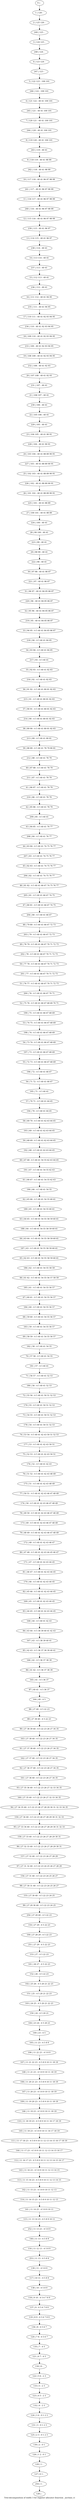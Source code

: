 digraph G {
graph [label="Tree-decomposition of width 3 for register allocator (function _asctime_r)"]
0[label="0 | : "];
1[label="1 | 126 : "];
2[label="2 | 125 126 : "];
3[label="3 | 124 125 : "];
4[label="4 | 123 124 : "];
5[label="5 | 122 123 : 100 101 "];
6[label="6 | 121 122 : 40 41 100 101 "];
7[label="7 | 120 121 : 40 41 100 101 "];
8[label="8 | 119 120 : 40 41 100 101 "];
9[label="9 | 118 119 : 40 41 98 99 "];
10[label="10 | 117 118 : 40 41 96 97 98 99 "];
11[label="11 | 116 117 : 40 41 96 97 98 99 "];
12[label="12 | 115 116 : 40 41 96 97 98 99 "];
13[label="13 | 114 115 : 40 41 96 97 "];
14[label="14 | 113 114 : 40 41 "];
15[label="15 | 112 113 : 40 41 "];
16[label="16 | 111 112 : 40 41 94 95 "];
17[label="17 | 110 111 : 40 41 92 93 94 95 "];
18[label="18 | 109 110 : 40 41 92 93 94 95 "];
19[label="19 | 108 109 : 40 41 92 93 94 95 "];
20[label="20 | 107 108 : 40 41 92 93 "];
21[label="21 | 106 107 : 40 41 "];
22[label="22 | 105 106 : 40 41 "];
23[label="23 | 104 105 : 40 41 90 91 "];
24[label="24 | 103 104 : 40 41 88 89 90 91 "];
25[label="25 | 102 103 : 40 41 88 89 90 91 "];
26[label="26 | 101 102 : 40 41 88 89 90 91 "];
27[label="27 | 100 101 : 40 41 88 89 "];
28[label="28 | 99 100 : 40 41 "];
29[label="29 | 98 99 : 40 41 "];
30[label="30 | 97 98 : 40 41 86 87 "];
31[label="31 | 96 97 : 40 41 84 85 86 87 "];
32[label="32 | 95 96 : 40 41 84 85 86 87 "];
33[label="33 | 94 95 : 4 5 40 41 84 85 86 87 "];
34[label="34 | 93 94 : 4 5 40 41 84 85 "];
35[label="35 | 92 93 : 4 5 40 41 82 83 "];
36[label="36 | 91 92 : 4 5 40 41 80 81 82 83 "];
37[label="37 | 90 91 : 4 5 40 41 80 81 82 83 "];
38[label="38 | 89 90 : 4 5 40 41 80 81 82 83 "];
39[label="39 | 88 89 : 4 5 40 41 78 79 80 81 "];
40[label="40 | 87 88 : 4 5 40 41 78 79 "];
41[label="41 | 86 87 : 4 5 40 41 78 79 "];
42[label="42 | 85 86 : 4 5 40 41 78 79 "];
43[label="43 | 84 85 : 4 5 40 41 76 77 "];
44[label="44 | 83 84 : 4 5 40 41 74 75 76 77 "];
45[label="45 | 82 83 : 4 5 40 41 74 75 76 77 "];
46[label="46 | 81 82 : 4 5 40 41 66 67 74 75 76 77 "];
47[label="47 | 80 81 : 4 5 40 41 66 67 74 75 "];
48[label="48 | 79 80 : 4 5 40 41 66 67 72 73 "];
49[label="49 | 78 79 : 4 5 40 41 66 67 70 71 72 73 "];
50[label="50 | 77 78 : 4 5 40 41 66 67 70 71 72 73 "];
51[label="51 | 76 77 : 4 5 40 41 66 67 70 71 72 73 "];
52[label="52 | 75 76 : 4 5 40 41 66 67 68 69 70 71 "];
53[label="53 | 74 75 : 4 5 40 41 66 67 68 69 "];
54[label="54 | 73 74 : 4 5 40 41 66 67 68 69 "];
55[label="55 | 72 73 : 4 5 40 41 66 67 68 69 "];
56[label="56 | 71 72 : 4 5 40 41 66 67 "];
57[label="57 | 70 71 : 4 5 40 41 64 65 "];
58[label="58 | 69 70 : 4 5 40 41 62 63 64 65 "];
59[label="59 | 68 69 : 4 5 40 41 62 63 64 65 "];
60[label="60 | 67 68 : 4 5 40 41 54 55 62 63 64 65 "];
61[label="61 | 66 67 : 4 5 40 41 54 55 62 63 "];
62[label="62 | 65 66 : 4 5 40 41 54 55 60 61 "];
63[label="63 | 64 65 : 4 5 40 41 54 55 58 59 60 61 "];
64[label="64 | 63 64 : 4 5 40 41 54 55 58 59 60 61 "];
65[label="65 | 62 63 : 4 5 40 41 54 55 58 59 60 61 "];
66[label="66 | 61 62 : 4 5 40 41 54 55 56 57 58 59 "];
67[label="67 | 60 61 : 4 5 40 41 54 55 56 57 "];
68[label="68 | 59 60 : 4 5 40 41 54 55 56 57 "];
69[label="69 | 58 59 : 4 5 40 41 54 55 56 57 "];
70[label="70 | 57 58 : 4 5 40 41 54 55 "];
71[label="71 | 56 57 : 4 5 40 41 52 53 "];
72[label="72 | 55 56 : 4 5 40 41 50 51 52 53 "];
73[label="73 | 54 55 : 4 5 40 41 50 51 52 53 "];
74[label="74 | 53 54 : 4 5 40 41 42 43 50 51 52 53 "];
75[label="75 | 52 53 : 4 5 40 41 42 43 50 51 "];
76[label="76 | 51 52 : 4 5 40 41 42 43 48 49 "];
77[label="77 | 50 51 : 4 5 40 41 42 43 46 47 48 49 "];
78[label="78 | 49 50 : 4 5 40 41 42 43 46 47 48 49 "];
79[label="79 | 48 49 : 4 5 40 41 42 43 46 47 48 49 "];
80[label="80 | 47 48 : 4 5 40 41 42 43 44 45 46 47 "];
81[label="81 | 46 47 : 4 5 40 41 42 43 44 45 "];
82[label="82 | 45 46 : 4 5 40 41 42 43 44 45 "];
83[label="83 | 44 45 : 4 5 40 41 42 43 44 45 "];
84[label="84 | 43 44 : 4 5 38 39 40 41 42 43 "];
85[label="85 | 42 43 : 4 5 36 37 38 39 40 41 "];
86[label="86 | 41 42 : 4 5 36 37 38 39 "];
87[label="87 | 40 41 : 4 5 36 37 "];
88[label="88 | 27 40 : 4 5 22 23 "];
89[label="89 | 27 39 40 : 4 5 22 23 "];
90[label="90 | 27 38 39 40 : 4 5 22 23 26 27 34 35 "];
91[label="91 | 27 37 38 40 : 4 5 22 23 26 27 34 35 "];
92[label="92 | 27 36 37 40 : 4 5 22 23 26 27 34 35 "];
93[label="93 | 27 35 36 40 : 4 5 22 23 26 27 32 33 34 35 "];
94[label="94 | 27 34 35 40 : 4 5 22 23 26 27 28 29 30 31 32 33 34 35 "];
95[label="95 | 27 33 34 40 : 4 5 22 23 26 27 28 29 30 31 32 33 "];
96[label="96 | 27 32 33 40 : 4 5 22 23 26 27 28 29 30 31 "];
97[label="97 | 27 31 32 40 : 4 5 22 23 24 25 26 27 28 29 "];
98[label="98 | 27 30 31 40 : 4 5 22 23 24 25 26 27 "];
99[label="99 | 27 29 30 40 : 4 5 22 23 24 25 "];
100[label="100 | 27 28 29 : 4 5 22 23 "];
101[label="101 | 26 27 : 4 5 22 23 "];
102[label="102 | 25 26 : 4 5 20 21 22 23 "];
103[label="103 | 24 25 : 4 5 20 21 22 23 "];
104[label="104 | 23 24 : 4 5 20 21 "];
105[label="105 | 11 23 : 4 5 8 9 "];
106[label="106 | 11 22 23 : 4 5 8 9 "];
107[label="107 | 11 21 22 23 : 4 5 8 9 10 11 18 19 "];
108[label="108 | 11 20 21 23 : 4 5 8 9 10 11 18 19 "];
109[label="109 | 11 19 20 23 : 4 5 8 9 10 11 18 19 "];
110[label="110 | 11 18 19 23 : 4 5 8 9 10 11 16 17 18 19 "];
111[label="111 | 11 17 18 23 : 4 5 8 9 10 11 12 13 14 15 16 17 18 19 "];
112[label="112 | 11 16 17 23 : 4 5 8 9 10 11 12 13 14 15 16 17 "];
113[label="113 | 11 15 16 23 : 4 5 8 9 10 11 12 13 14 15 "];
114[label="114 | 11 14 15 23 : 4 5 8 9 10 11 12 13 "];
115[label="115 | 11 13 14 23 : 4 5 8 9 10 11 "];
116[label="116 | 11 12 13 : 4 5 8 9 "];
117[label="117 | 10 11 : 4 5 8 9 "];
118[label="118 | 9 10 : 4 5 6 7 8 9 "];
119[label="119 | 8 9 : 4 5 6 7 8 9 "];
120[label="120 | 7 8 : 4 5 6 7 "];
121[label="121 | 6 7 : 4 5 "];
122[label="122 | 5 6 : 2 3 "];
123[label="123 | 4 5 : 2 3 "];
124[label="124 | 3 4 : 0 1 2 3 "];
125[label="125 | 2 3 : 0 1 2 3 "];
126[label="126 | 1 2 : 0 1 "];
127[label="127 | 0 1 : "];
128[label="128 | : "];
129[label="129 | 1 : "];
130[label="130 | 2 : 0 1 "];
131[label="131 | 3 : 0 1 2 3 "];
132[label="132 | 4 : 2 3 "];
133[label="133 | 5 : 2 3 "];
134[label="134 | 6 : "];
135[label="135 | 7 : 4 5 "];
136[label="136 | 8 : 4 5 6 7 "];
137[label="137 | 9 : 4 5 6 7 8 9 "];
138[label="138 | 10 : 4 5 8 9 "];
139[label="139 | 11 : 4 5 8 9 "];
140[label="140 | 11 13 : 4 5 8 9 "];
141[label="141 | 11 14 23 : 4 5 8 9 10 11 "];
142[label="142 | 11 15 23 : 4 5 8 9 10 11 12 13 "];
143[label="143 | 11 16 23 : 4 5 8 9 10 11 12 13 14 15 "];
144[label="144 | 11 17 23 : 4 5 8 9 10 11 12 13 14 15 16 17 "];
145[label="145 | 11 18 23 : 4 5 8 9 10 11 16 17 18 19 "];
146[label="146 | 11 19 23 : 4 5 8 9 10 11 18 19 "];
147[label="147 | 11 20 23 : 4 5 8 9 10 11 18 19 "];
148[label="148 | 11 21 23 : 4 5 8 9 10 11 18 19 "];
149[label="149 | 23 : 4 5 "];
150[label="150 | 24 : 4 5 20 21 "];
151[label="151 | 25 : 4 5 20 21 22 23 "];
152[label="152 | 26 : 4 5 22 23 "];
153[label="153 | 27 : 4 5 22 23 "];
154[label="154 | 27 29 : 4 5 22 23 "];
155[label="155 | 27 30 40 : 4 5 22 23 24 25 "];
156[label="156 | 27 31 40 : 4 5 22 23 24 25 26 27 "];
157[label="157 | 27 32 40 : 4 5 22 23 26 27 28 29 "];
158[label="158 | 27 33 40 : 4 5 22 23 26 27 28 29 30 31 "];
159[label="159 | 27 34 40 : 4 5 22 23 26 27 28 29 30 31 32 33 "];
160[label="160 | 27 35 40 : 4 5 22 23 26 27 32 33 34 35 "];
161[label="161 | 27 36 40 : 4 5 22 23 26 27 34 35 "];
162[label="162 | 27 37 40 : 4 5 22 23 26 27 34 35 "];
163[label="163 | 27 38 40 : 4 5 22 23 26 27 34 35 "];
164[label="164 | 40 : 4 5 "];
165[label="165 | 41 : 4 5 36 37 "];
166[label="166 | 42 : 4 5 36 37 38 39 "];
167[label="167 | 43 : 4 5 38 39 40 41 "];
168[label="168 | 44 : 4 5 40 41 42 43 "];
169[label="169 | 45 : 4 5 40 41 42 43 44 45 "];
170[label="170 | 46 : 4 5 40 41 42 43 44 45 "];
171[label="171 | 47 : 4 5 40 41 42 43 44 45 "];
172[label="172 | 48 : 4 5 40 41 42 43 46 47 "];
173[label="173 | 49 : 4 5 40 41 42 43 46 47 48 49 "];
174[label="174 | 50 : 4 5 40 41 42 43 46 47 48 49 "];
175[label="175 | 51 : 4 5 40 41 42 43 48 49 "];
176[label="176 | 52 : 4 5 40 41 42 43 "];
177[label="177 | 53 : 4 5 40 41 42 43 50 51 "];
178[label="178 | 54 : 4 5 40 41 50 51 52 53 "];
179[label="179 | 55 : 4 5 40 41 50 51 52 53 "];
180[label="180 | 56 : 4 5 40 41 52 53 "];
181[label="181 | 57 : 4 5 40 41 "];
182[label="182 | 58 : 4 5 40 41 54 55 "];
183[label="183 | 59 : 4 5 40 41 54 55 56 57 "];
184[label="184 | 60 : 4 5 40 41 54 55 56 57 "];
185[label="185 | 61 : 4 5 40 41 54 55 56 57 "];
186[label="186 | 62 : 4 5 40 41 54 55 58 59 "];
187[label="187 | 63 : 4 5 40 41 54 55 58 59 60 61 "];
188[label="188 | 64 : 4 5 40 41 54 55 58 59 60 61 "];
189[label="189 | 65 : 4 5 40 41 54 55 60 61 "];
190[label="190 | 66 : 4 5 40 41 54 55 "];
191[label="191 | 67 : 4 5 40 41 54 55 62 63 "];
192[label="192 | 68 : 4 5 40 41 62 63 64 65 "];
193[label="193 | 69 : 4 5 40 41 62 63 64 65 "];
194[label="194 | 70 : 4 5 40 41 64 65 "];
195[label="195 | 71 : 4 5 40 41 "];
196[label="196 | 72 : 4 5 40 41 66 67 "];
197[label="197 | 73 : 4 5 40 41 66 67 68 69 "];
198[label="198 | 74 : 4 5 40 41 66 67 68 69 "];
199[label="199 | 75 : 4 5 40 41 66 67 68 69 "];
200[label="200 | 76 : 4 5 40 41 66 67 70 71 "];
201[label="201 | 77 : 4 5 40 41 66 67 70 71 72 73 "];
202[label="202 | 78 : 4 5 40 41 66 67 70 71 72 73 "];
203[label="203 | 79 : 4 5 40 41 66 67 72 73 "];
204[label="204 | 80 : 4 5 40 41 66 67 "];
205[label="205 | 81 : 4 5 40 41 66 67 74 75 "];
206[label="206 | 82 : 4 5 40 41 74 75 76 77 "];
207[label="207 | 83 : 4 5 40 41 74 75 76 77 "];
208[label="208 | 84 : 4 5 40 41 76 77 "];
209[label="209 | 85 : 4 5 40 41 "];
210[label="210 | 86 : 4 5 40 41 78 79 "];
211[label="211 | 87 : 4 5 40 41 78 79 "];
212[label="212 | 88 : 4 5 40 41 78 79 "];
213[label="213 | 89 : 4 5 40 41 80 81 "];
214[label="214 | 90 : 4 5 40 41 80 81 82 83 "];
215[label="215 | 91 : 4 5 40 41 80 81 82 83 "];
216[label="216 | 92 : 4 5 40 41 82 83 "];
217[label="217 | 93 : 4 5 40 41 "];
218[label="218 | 94 : 4 5 40 41 84 85 "];
219[label="219 | 95 : 40 41 84 85 86 87 "];
220[label="220 | 96 : 40 41 84 85 86 87 "];
221[label="221 | 97 : 40 41 86 87 "];
222[label="222 | 98 : 40 41 "];
223[label="223 | 99 : 40 41 "];
224[label="224 | 100 : 40 41 "];
225[label="225 | 101 : 40 41 88 89 "];
226[label="226 | 102 : 40 41 88 89 90 91 "];
227[label="227 | 103 : 40 41 88 89 90 91 "];
228[label="228 | 104 : 40 41 90 91 "];
229[label="229 | 105 : 40 41 "];
230[label="230 | 106 : 40 41 "];
231[label="231 | 107 : 40 41 "];
232[label="232 | 108 : 40 41 92 93 "];
233[label="233 | 109 : 40 41 92 93 94 95 "];
234[label="234 | 110 : 40 41 92 93 94 95 "];
235[label="235 | 111 : 40 41 94 95 "];
236[label="236 | 112 : 40 41 "];
237[label="237 | 113 : 40 41 "];
238[label="238 | 114 : 40 41 "];
239[label="239 | 115 : 40 41 96 97 "];
240[label="240 | 116 : 40 41 96 97 98 99 "];
241[label="241 | 117 : 40 41 96 97 98 99 "];
242[label="242 | 118 : 40 41 98 99 "];
243[label="243 | 119 : 40 41 "];
244[label="244 | 120 : 40 41 100 101 "];
245[label="245 | 121 : 40 41 100 101 "];
246[label="246 | 122 : 100 101 "];
247[label="247 | 123 : "];
248[label="248 | 124 : "];
249[label="249 | 125 : "];
250[label="250 | 27 29 40 : 4 5 22 23 "];
251[label="251 | 27 29 : 4 5 22 23 "];
252[label="252 | 11 13 23 : 4 5 8 9 "];
253[label="253 | 11 13 : 4 5 8 9 "];
254[label="254 | 1 : "];
0->1 ;
1->2 ;
88->89 ;
89->90 ;
105->106 ;
106->107 ;
129->127 ;
126->129 ;
130->126 ;
125->130 ;
131->125 ;
124->131 ;
132->124 ;
123->132 ;
133->123 ;
122->133 ;
134->122 ;
121->134 ;
135->121 ;
120->135 ;
136->120 ;
119->136 ;
137->119 ;
118->137 ;
138->118 ;
117->138 ;
139->117 ;
140->116 ;
141->115 ;
114->141 ;
142->114 ;
113->142 ;
143->113 ;
112->143 ;
144->112 ;
111->144 ;
145->111 ;
110->145 ;
146->110 ;
109->146 ;
147->109 ;
108->147 ;
148->108 ;
107->148 ;
149->105 ;
104->149 ;
150->104 ;
103->150 ;
151->103 ;
102->151 ;
152->102 ;
101->152 ;
153->101 ;
154->100 ;
155->99 ;
98->155 ;
156->98 ;
97->156 ;
157->97 ;
96->157 ;
158->96 ;
95->158 ;
159->95 ;
94->159 ;
160->94 ;
93->160 ;
161->93 ;
92->161 ;
162->92 ;
91->162 ;
163->91 ;
90->163 ;
164->88 ;
87->164 ;
165->87 ;
86->165 ;
166->86 ;
85->166 ;
167->85 ;
84->167 ;
168->84 ;
83->168 ;
169->83 ;
82->169 ;
170->82 ;
81->170 ;
171->81 ;
80->171 ;
172->80 ;
79->172 ;
173->79 ;
78->173 ;
174->78 ;
77->174 ;
175->77 ;
76->175 ;
176->76 ;
75->176 ;
177->75 ;
74->177 ;
178->74 ;
73->178 ;
179->73 ;
72->179 ;
180->72 ;
71->180 ;
181->71 ;
70->181 ;
182->70 ;
69->182 ;
183->69 ;
68->183 ;
184->68 ;
67->184 ;
185->67 ;
66->185 ;
186->66 ;
65->186 ;
187->65 ;
64->187 ;
188->64 ;
63->188 ;
189->63 ;
62->189 ;
190->62 ;
61->190 ;
191->61 ;
60->191 ;
192->60 ;
59->192 ;
193->59 ;
58->193 ;
194->58 ;
57->194 ;
195->57 ;
56->195 ;
196->56 ;
55->196 ;
197->55 ;
54->197 ;
198->54 ;
53->198 ;
199->53 ;
52->199 ;
200->52 ;
51->200 ;
201->51 ;
50->201 ;
202->50 ;
49->202 ;
203->49 ;
48->203 ;
204->48 ;
47->204 ;
205->47 ;
46->205 ;
206->46 ;
45->206 ;
207->45 ;
44->207 ;
208->44 ;
43->208 ;
209->43 ;
42->209 ;
210->42 ;
41->210 ;
211->41 ;
40->211 ;
212->40 ;
39->212 ;
213->39 ;
38->213 ;
214->38 ;
37->214 ;
215->37 ;
36->215 ;
216->36 ;
35->216 ;
217->35 ;
34->217 ;
218->34 ;
33->218 ;
219->33 ;
32->219 ;
220->32 ;
31->220 ;
221->31 ;
30->221 ;
222->30 ;
29->222 ;
223->29 ;
28->223 ;
224->28 ;
27->224 ;
225->27 ;
26->225 ;
226->26 ;
25->226 ;
227->25 ;
24->227 ;
228->24 ;
23->228 ;
229->23 ;
22->229 ;
230->22 ;
21->230 ;
231->21 ;
20->231 ;
232->20 ;
19->232 ;
233->19 ;
18->233 ;
234->18 ;
17->234 ;
235->17 ;
16->235 ;
236->16 ;
15->236 ;
237->15 ;
14->237 ;
238->14 ;
13->238 ;
239->13 ;
12->239 ;
240->12 ;
11->240 ;
241->11 ;
10->241 ;
242->10 ;
9->242 ;
243->9 ;
8->243 ;
244->8 ;
7->244 ;
245->7 ;
6->245 ;
246->6 ;
5->246 ;
247->5 ;
4->247 ;
248->4 ;
3->248 ;
249->3 ;
2->249 ;
250->154 ;
99->250 ;
251->153 ;
100->251 ;
252->140 ;
115->252 ;
253->139 ;
116->253 ;
254->128 ;
127->254 ;
}
